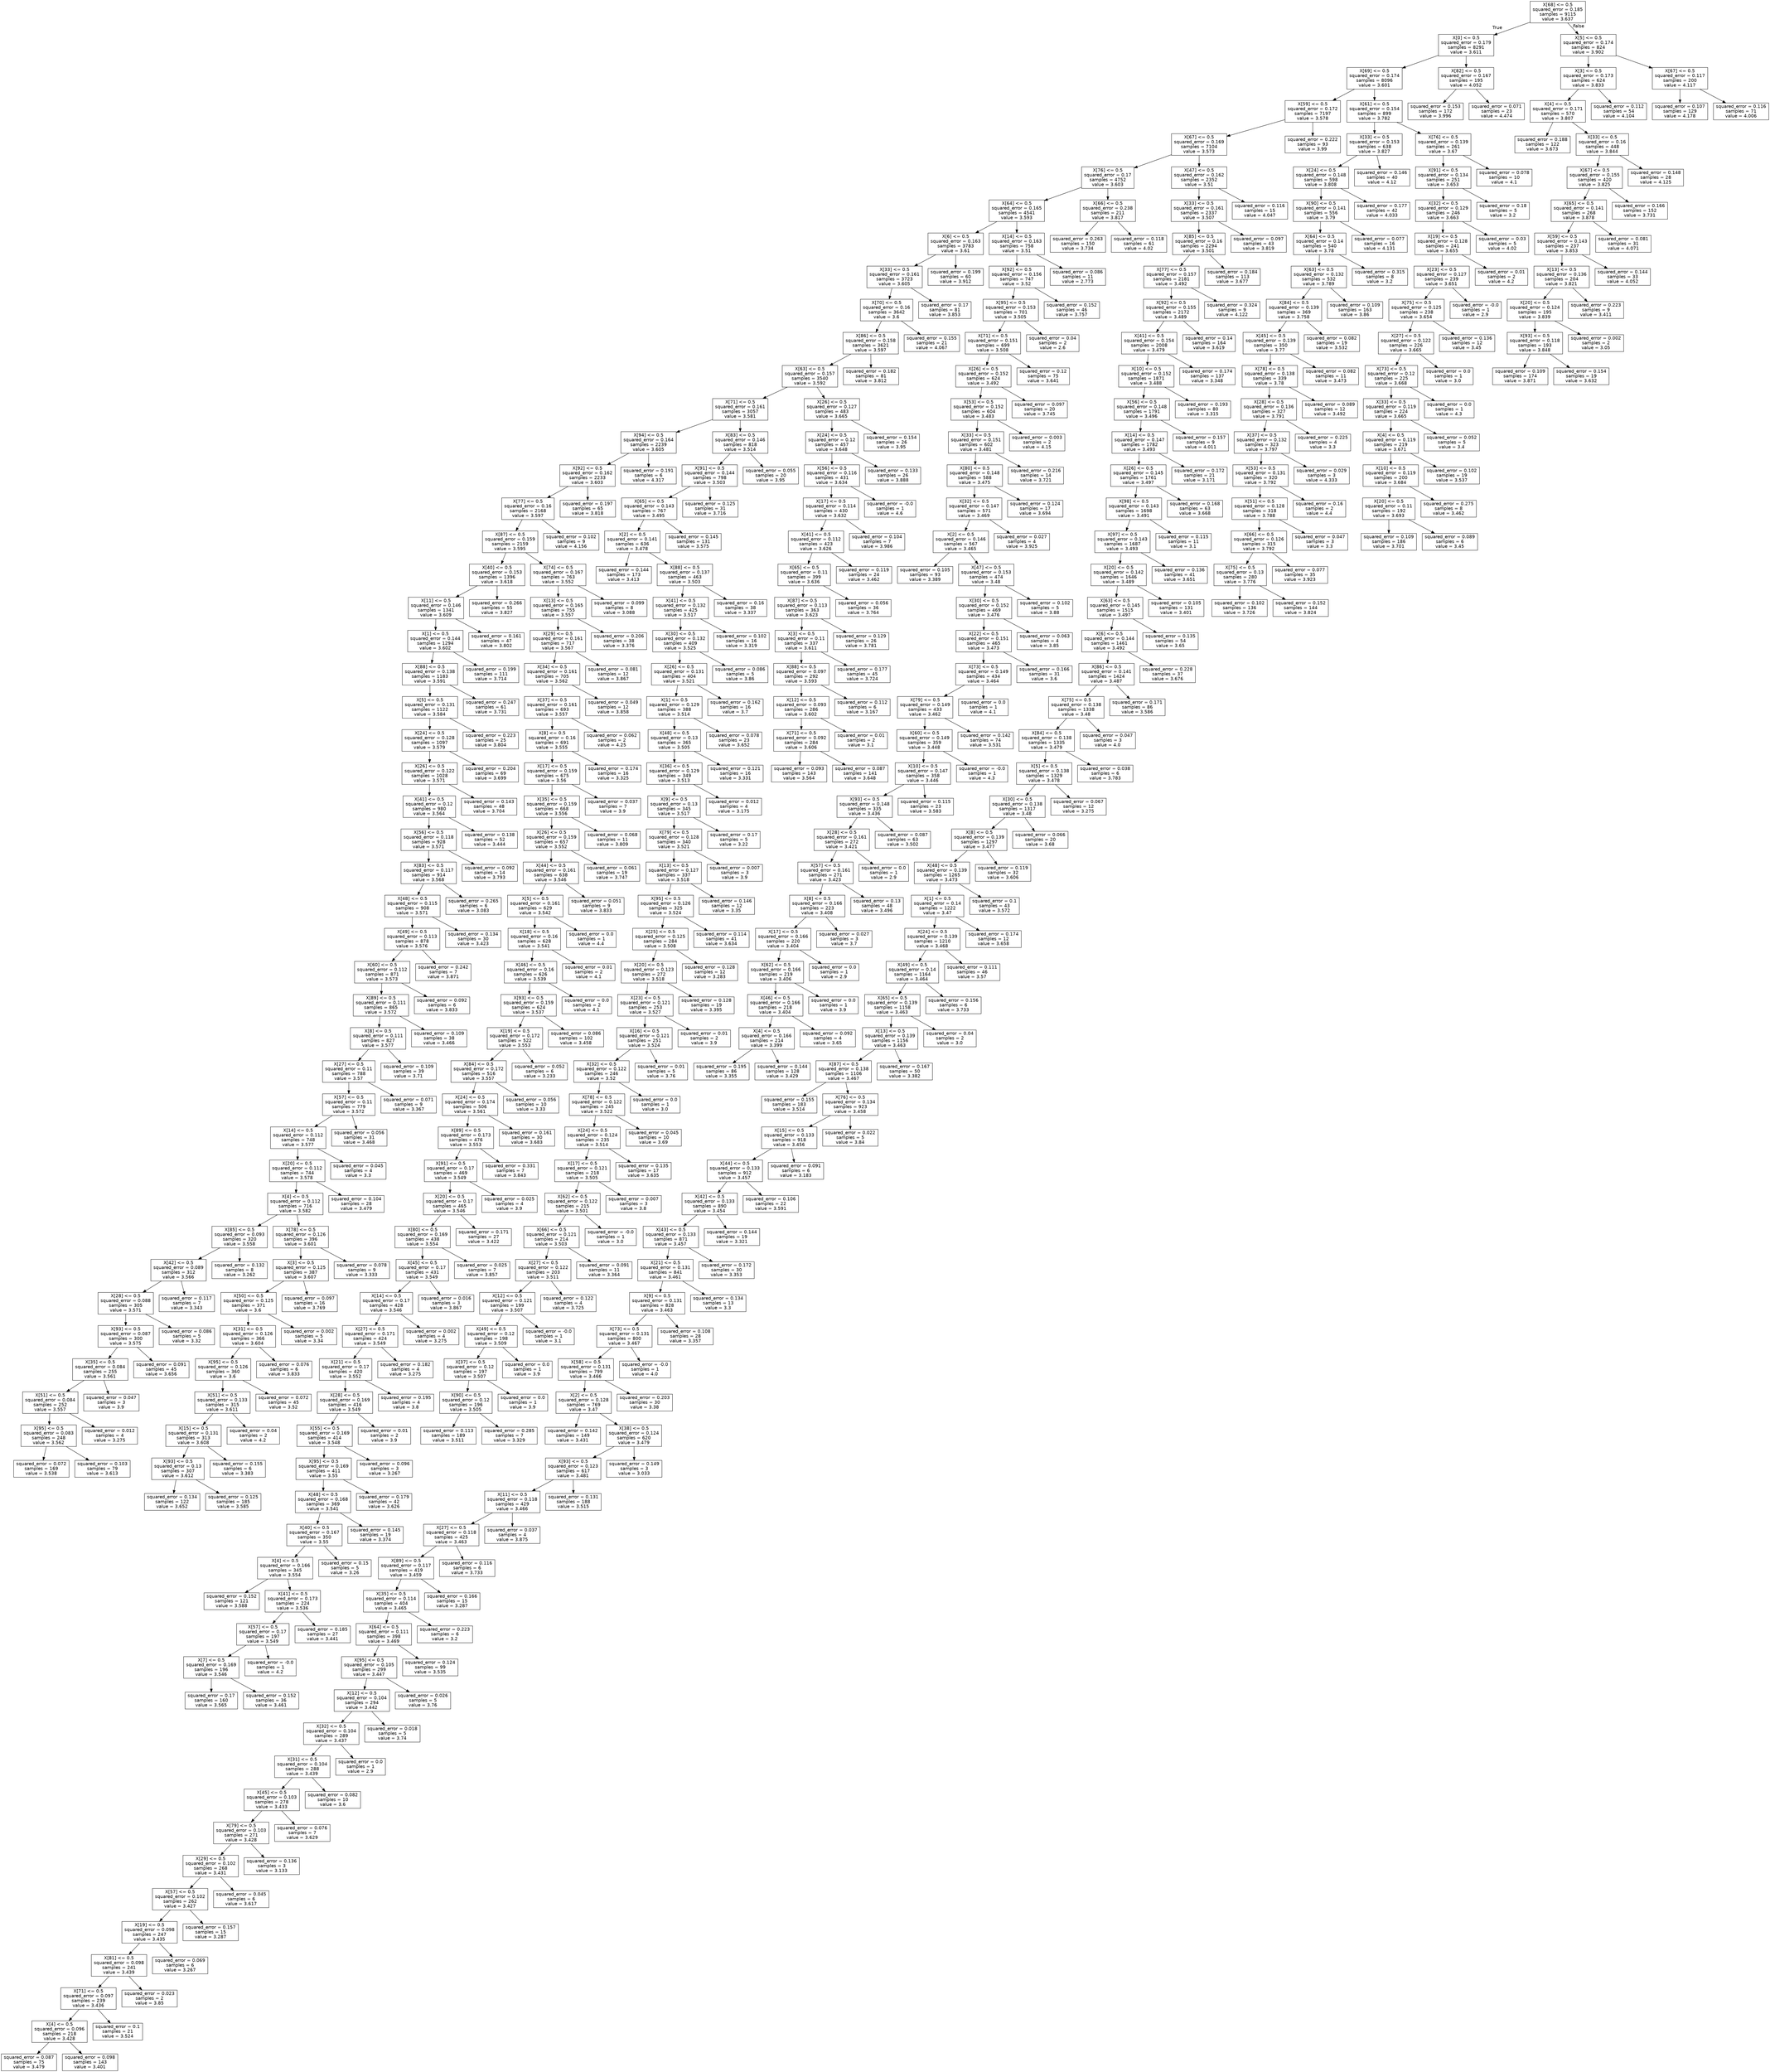 digraph Tree {
node [shape=box, fontname="helvetica"] ;
edge [fontname="helvetica"] ;
0 [label="X[68] <= 0.5\nsquared_error = 0.185\nsamples = 9115\nvalue = 3.637"] ;
1 [label="X[0] <= 0.5\nsquared_error = 0.179\nsamples = 8291\nvalue = 3.611"] ;
0 -> 1 [labeldistance=2.5, labelangle=45, headlabel="True"] ;
2 [label="X[69] <= 0.5\nsquared_error = 0.174\nsamples = 8096\nvalue = 3.601"] ;
1 -> 2 ;
3 [label="X[59] <= 0.5\nsquared_error = 0.172\nsamples = 7197\nvalue = 3.578"] ;
2 -> 3 ;
4 [label="X[67] <= 0.5\nsquared_error = 0.169\nsamples = 7104\nvalue = 3.573"] ;
3 -> 4 ;
5 [label="X[76] <= 0.5\nsquared_error = 0.17\nsamples = 4752\nvalue = 3.603"] ;
4 -> 5 ;
6 [label="X[64] <= 0.5\nsquared_error = 0.165\nsamples = 4541\nvalue = 3.593"] ;
5 -> 6 ;
7 [label="X[6] <= 0.5\nsquared_error = 0.163\nsamples = 3783\nvalue = 3.61"] ;
6 -> 7 ;
8 [label="X[33] <= 0.5\nsquared_error = 0.161\nsamples = 3723\nvalue = 3.605"] ;
7 -> 8 ;
9 [label="X[70] <= 0.5\nsquared_error = 0.16\nsamples = 3642\nvalue = 3.6"] ;
8 -> 9 ;
10 [label="X[86] <= 0.5\nsquared_error = 0.158\nsamples = 3621\nvalue = 3.597"] ;
9 -> 10 ;
11 [label="X[63] <= 0.5\nsquared_error = 0.157\nsamples = 3540\nvalue = 3.592"] ;
10 -> 11 ;
12 [label="X[71] <= 0.5\nsquared_error = 0.161\nsamples = 3057\nvalue = 3.581"] ;
11 -> 12 ;
13 [label="X[94] <= 0.5\nsquared_error = 0.164\nsamples = 2239\nvalue = 3.605"] ;
12 -> 13 ;
14 [label="X[92] <= 0.5\nsquared_error = 0.162\nsamples = 2233\nvalue = 3.603"] ;
13 -> 14 ;
15 [label="X[77] <= 0.5\nsquared_error = 0.16\nsamples = 2168\nvalue = 3.597"] ;
14 -> 15 ;
16 [label="X[87] <= 0.5\nsquared_error = 0.159\nsamples = 2159\nvalue = 3.595"] ;
15 -> 16 ;
17 [label="X[40] <= 0.5\nsquared_error = 0.153\nsamples = 1396\nvalue = 3.618"] ;
16 -> 17 ;
18 [label="X[11] <= 0.5\nsquared_error = 0.146\nsamples = 1341\nvalue = 3.609"] ;
17 -> 18 ;
19 [label="X[1] <= 0.5\nsquared_error = 0.144\nsamples = 1294\nvalue = 3.602"] ;
18 -> 19 ;
20 [label="X[88] <= 0.5\nsquared_error = 0.138\nsamples = 1183\nvalue = 3.591"] ;
19 -> 20 ;
21 [label="X[5] <= 0.5\nsquared_error = 0.131\nsamples = 1122\nvalue = 3.584"] ;
20 -> 21 ;
22 [label="X[24] <= 0.5\nsquared_error = 0.128\nsamples = 1097\nvalue = 3.579"] ;
21 -> 22 ;
23 [label="X[26] <= 0.5\nsquared_error = 0.122\nsamples = 1028\nvalue = 3.571"] ;
22 -> 23 ;
24 [label="X[41] <= 0.5\nsquared_error = 0.12\nsamples = 980\nvalue = 3.564"] ;
23 -> 24 ;
25 [label="X[56] <= 0.5\nsquared_error = 0.118\nsamples = 928\nvalue = 3.571"] ;
24 -> 25 ;
26 [label="X[83] <= 0.5\nsquared_error = 0.117\nsamples = 914\nvalue = 3.568"] ;
25 -> 26 ;
27 [label="X[48] <= 0.5\nsquared_error = 0.115\nsamples = 908\nvalue = 3.571"] ;
26 -> 27 ;
28 [label="X[49] <= 0.5\nsquared_error = 0.113\nsamples = 878\nvalue = 3.576"] ;
27 -> 28 ;
29 [label="X[60] <= 0.5\nsquared_error = 0.112\nsamples = 871\nvalue = 3.573"] ;
28 -> 29 ;
30 [label="X[89] <= 0.5\nsquared_error = 0.111\nsamples = 865\nvalue = 3.572"] ;
29 -> 30 ;
31 [label="X[8] <= 0.5\nsquared_error = 0.111\nsamples = 827\nvalue = 3.577"] ;
30 -> 31 ;
32 [label="X[27] <= 0.5\nsquared_error = 0.11\nsamples = 788\nvalue = 3.57"] ;
31 -> 32 ;
33 [label="X[57] <= 0.5\nsquared_error = 0.11\nsamples = 779\nvalue = 3.572"] ;
32 -> 33 ;
34 [label="X[14] <= 0.5\nsquared_error = 0.112\nsamples = 748\nvalue = 3.577"] ;
33 -> 34 ;
35 [label="X[20] <= 0.5\nsquared_error = 0.112\nsamples = 744\nvalue = 3.578"] ;
34 -> 35 ;
36 [label="X[4] <= 0.5\nsquared_error = 0.112\nsamples = 716\nvalue = 3.582"] ;
35 -> 36 ;
37 [label="X[85] <= 0.5\nsquared_error = 0.093\nsamples = 320\nvalue = 3.558"] ;
36 -> 37 ;
38 [label="X[42] <= 0.5\nsquared_error = 0.089\nsamples = 312\nvalue = 3.566"] ;
37 -> 38 ;
39 [label="X[28] <= 0.5\nsquared_error = 0.088\nsamples = 305\nvalue = 3.571"] ;
38 -> 39 ;
40 [label="X[93] <= 0.5\nsquared_error = 0.087\nsamples = 300\nvalue = 3.575"] ;
39 -> 40 ;
41 [label="X[35] <= 0.5\nsquared_error = 0.084\nsamples = 255\nvalue = 3.561"] ;
40 -> 41 ;
42 [label="X[51] <= 0.5\nsquared_error = 0.084\nsamples = 252\nvalue = 3.557"] ;
41 -> 42 ;
43 [label="X[95] <= 0.5\nsquared_error = 0.083\nsamples = 248\nvalue = 3.562"] ;
42 -> 43 ;
44 [label="squared_error = 0.072\nsamples = 169\nvalue = 3.538"] ;
43 -> 44 ;
45 [label="squared_error = 0.103\nsamples = 79\nvalue = 3.613"] ;
43 -> 45 ;
46 [label="squared_error = 0.012\nsamples = 4\nvalue = 3.275"] ;
42 -> 46 ;
47 [label="squared_error = 0.047\nsamples = 3\nvalue = 3.9"] ;
41 -> 47 ;
48 [label="squared_error = 0.091\nsamples = 45\nvalue = 3.656"] ;
40 -> 48 ;
49 [label="squared_error = 0.086\nsamples = 5\nvalue = 3.32"] ;
39 -> 49 ;
50 [label="squared_error = 0.117\nsamples = 7\nvalue = 3.343"] ;
38 -> 50 ;
51 [label="squared_error = 0.132\nsamples = 8\nvalue = 3.262"] ;
37 -> 51 ;
52 [label="X[78] <= 0.5\nsquared_error = 0.126\nsamples = 396\nvalue = 3.601"] ;
36 -> 52 ;
53 [label="X[3] <= 0.5\nsquared_error = 0.125\nsamples = 387\nvalue = 3.607"] ;
52 -> 53 ;
54 [label="X[50] <= 0.5\nsquared_error = 0.125\nsamples = 371\nvalue = 3.6"] ;
53 -> 54 ;
55 [label="X[31] <= 0.5\nsquared_error = 0.126\nsamples = 366\nvalue = 3.604"] ;
54 -> 55 ;
56 [label="X[95] <= 0.5\nsquared_error = 0.126\nsamples = 360\nvalue = 3.6"] ;
55 -> 56 ;
57 [label="X[51] <= 0.5\nsquared_error = 0.133\nsamples = 315\nvalue = 3.611"] ;
56 -> 57 ;
58 [label="X[15] <= 0.5\nsquared_error = 0.131\nsamples = 313\nvalue = 3.608"] ;
57 -> 58 ;
59 [label="X[93] <= 0.5\nsquared_error = 0.13\nsamples = 307\nvalue = 3.612"] ;
58 -> 59 ;
60 [label="squared_error = 0.134\nsamples = 122\nvalue = 3.652"] ;
59 -> 60 ;
61 [label="squared_error = 0.125\nsamples = 185\nvalue = 3.585"] ;
59 -> 61 ;
62 [label="squared_error = 0.155\nsamples = 6\nvalue = 3.383"] ;
58 -> 62 ;
63 [label="squared_error = 0.04\nsamples = 2\nvalue = 4.2"] ;
57 -> 63 ;
64 [label="squared_error = 0.072\nsamples = 45\nvalue = 3.52"] ;
56 -> 64 ;
65 [label="squared_error = 0.076\nsamples = 6\nvalue = 3.833"] ;
55 -> 65 ;
66 [label="squared_error = 0.002\nsamples = 5\nvalue = 3.34"] ;
54 -> 66 ;
67 [label="squared_error = 0.097\nsamples = 16\nvalue = 3.769"] ;
53 -> 67 ;
68 [label="squared_error = 0.078\nsamples = 9\nvalue = 3.333"] ;
52 -> 68 ;
69 [label="squared_error = 0.104\nsamples = 28\nvalue = 3.479"] ;
35 -> 69 ;
70 [label="squared_error = 0.045\nsamples = 4\nvalue = 3.3"] ;
34 -> 70 ;
71 [label="squared_error = 0.056\nsamples = 31\nvalue = 3.468"] ;
33 -> 71 ;
72 [label="squared_error = 0.071\nsamples = 9\nvalue = 3.367"] ;
32 -> 72 ;
73 [label="squared_error = 0.109\nsamples = 39\nvalue = 3.71"] ;
31 -> 73 ;
74 [label="squared_error = 0.109\nsamples = 38\nvalue = 3.466"] ;
30 -> 74 ;
75 [label="squared_error = 0.092\nsamples = 6\nvalue = 3.833"] ;
29 -> 75 ;
76 [label="squared_error = 0.242\nsamples = 7\nvalue = 3.871"] ;
28 -> 76 ;
77 [label="squared_error = 0.134\nsamples = 30\nvalue = 3.423"] ;
27 -> 77 ;
78 [label="squared_error = 0.265\nsamples = 6\nvalue = 3.083"] ;
26 -> 78 ;
79 [label="squared_error = 0.092\nsamples = 14\nvalue = 3.793"] ;
25 -> 79 ;
80 [label="squared_error = 0.138\nsamples = 52\nvalue = 3.444"] ;
24 -> 80 ;
81 [label="squared_error = 0.143\nsamples = 48\nvalue = 3.704"] ;
23 -> 81 ;
82 [label="squared_error = 0.204\nsamples = 69\nvalue = 3.699"] ;
22 -> 82 ;
83 [label="squared_error = 0.223\nsamples = 25\nvalue = 3.804"] ;
21 -> 83 ;
84 [label="squared_error = 0.247\nsamples = 61\nvalue = 3.731"] ;
20 -> 84 ;
85 [label="squared_error = 0.199\nsamples = 111\nvalue = 3.714"] ;
19 -> 85 ;
86 [label="squared_error = 0.161\nsamples = 47\nvalue = 3.802"] ;
18 -> 86 ;
87 [label="squared_error = 0.266\nsamples = 55\nvalue = 3.827"] ;
17 -> 87 ;
88 [label="X[74] <= 0.5\nsquared_error = 0.167\nsamples = 763\nvalue = 3.552"] ;
16 -> 88 ;
89 [label="X[13] <= 0.5\nsquared_error = 0.165\nsamples = 755\nvalue = 3.557"] ;
88 -> 89 ;
90 [label="X[29] <= 0.5\nsquared_error = 0.161\nsamples = 717\nvalue = 3.567"] ;
89 -> 90 ;
91 [label="X[34] <= 0.5\nsquared_error = 0.161\nsamples = 705\nvalue = 3.562"] ;
90 -> 91 ;
92 [label="X[37] <= 0.5\nsquared_error = 0.161\nsamples = 693\nvalue = 3.557"] ;
91 -> 92 ;
93 [label="X[8] <= 0.5\nsquared_error = 0.16\nsamples = 691\nvalue = 3.555"] ;
92 -> 93 ;
94 [label="X[17] <= 0.5\nsquared_error = 0.159\nsamples = 675\nvalue = 3.56"] ;
93 -> 94 ;
95 [label="X[35] <= 0.5\nsquared_error = 0.159\nsamples = 668\nvalue = 3.556"] ;
94 -> 95 ;
96 [label="X[26] <= 0.5\nsquared_error = 0.159\nsamples = 657\nvalue = 3.552"] ;
95 -> 96 ;
97 [label="X[44] <= 0.5\nsquared_error = 0.161\nsamples = 638\nvalue = 3.546"] ;
96 -> 97 ;
98 [label="X[5] <= 0.5\nsquared_error = 0.161\nsamples = 629\nvalue = 3.542"] ;
97 -> 98 ;
99 [label="X[18] <= 0.5\nsquared_error = 0.16\nsamples = 628\nvalue = 3.541"] ;
98 -> 99 ;
100 [label="X[46] <= 0.5\nsquared_error = 0.16\nsamples = 626\nvalue = 3.539"] ;
99 -> 100 ;
101 [label="X[93] <= 0.5\nsquared_error = 0.159\nsamples = 624\nvalue = 3.537"] ;
100 -> 101 ;
102 [label="X[19] <= 0.5\nsquared_error = 0.172\nsamples = 522\nvalue = 3.553"] ;
101 -> 102 ;
103 [label="X[84] <= 0.5\nsquared_error = 0.172\nsamples = 516\nvalue = 3.557"] ;
102 -> 103 ;
104 [label="X[24] <= 0.5\nsquared_error = 0.174\nsamples = 506\nvalue = 3.561"] ;
103 -> 104 ;
105 [label="X[89] <= 0.5\nsquared_error = 0.173\nsamples = 476\nvalue = 3.553"] ;
104 -> 105 ;
106 [label="X[91] <= 0.5\nsquared_error = 0.17\nsamples = 469\nvalue = 3.549"] ;
105 -> 106 ;
107 [label="X[20] <= 0.5\nsquared_error = 0.17\nsamples = 465\nvalue = 3.546"] ;
106 -> 107 ;
108 [label="X[80] <= 0.5\nsquared_error = 0.169\nsamples = 438\nvalue = 3.554"] ;
107 -> 108 ;
109 [label="X[45] <= 0.5\nsquared_error = 0.17\nsamples = 431\nvalue = 3.549"] ;
108 -> 109 ;
110 [label="X[14] <= 0.5\nsquared_error = 0.17\nsamples = 428\nvalue = 3.546"] ;
109 -> 110 ;
111 [label="X[27] <= 0.5\nsquared_error = 0.171\nsamples = 424\nvalue = 3.549"] ;
110 -> 111 ;
112 [label="X[21] <= 0.5\nsquared_error = 0.17\nsamples = 420\nvalue = 3.552"] ;
111 -> 112 ;
113 [label="X[28] <= 0.5\nsquared_error = 0.169\nsamples = 416\nvalue = 3.549"] ;
112 -> 113 ;
114 [label="X[55] <= 0.5\nsquared_error = 0.169\nsamples = 414\nvalue = 3.548"] ;
113 -> 114 ;
115 [label="X[95] <= 0.5\nsquared_error = 0.169\nsamples = 411\nvalue = 3.55"] ;
114 -> 115 ;
116 [label="X[48] <= 0.5\nsquared_error = 0.168\nsamples = 369\nvalue = 3.541"] ;
115 -> 116 ;
117 [label="X[40] <= 0.5\nsquared_error = 0.167\nsamples = 350\nvalue = 3.55"] ;
116 -> 117 ;
118 [label="X[4] <= 0.5\nsquared_error = 0.166\nsamples = 345\nvalue = 3.554"] ;
117 -> 118 ;
119 [label="squared_error = 0.152\nsamples = 121\nvalue = 3.588"] ;
118 -> 119 ;
120 [label="X[41] <= 0.5\nsquared_error = 0.173\nsamples = 224\nvalue = 3.536"] ;
118 -> 120 ;
121 [label="X[57] <= 0.5\nsquared_error = 0.17\nsamples = 197\nvalue = 3.549"] ;
120 -> 121 ;
122 [label="X[7] <= 0.5\nsquared_error = 0.169\nsamples = 196\nvalue = 3.546"] ;
121 -> 122 ;
123 [label="squared_error = 0.17\nsamples = 160\nvalue = 3.565"] ;
122 -> 123 ;
124 [label="squared_error = 0.152\nsamples = 36\nvalue = 3.461"] ;
122 -> 124 ;
125 [label="squared_error = -0.0\nsamples = 1\nvalue = 4.2"] ;
121 -> 125 ;
126 [label="squared_error = 0.185\nsamples = 27\nvalue = 3.441"] ;
120 -> 126 ;
127 [label="squared_error = 0.15\nsamples = 5\nvalue = 3.26"] ;
117 -> 127 ;
128 [label="squared_error = 0.145\nsamples = 19\nvalue = 3.374"] ;
116 -> 128 ;
129 [label="squared_error = 0.179\nsamples = 42\nvalue = 3.626"] ;
115 -> 129 ;
130 [label="squared_error = 0.096\nsamples = 3\nvalue = 3.267"] ;
114 -> 130 ;
131 [label="squared_error = 0.01\nsamples = 2\nvalue = 3.9"] ;
113 -> 131 ;
132 [label="squared_error = 0.195\nsamples = 4\nvalue = 3.8"] ;
112 -> 132 ;
133 [label="squared_error = 0.182\nsamples = 4\nvalue = 3.275"] ;
111 -> 133 ;
134 [label="squared_error = 0.002\nsamples = 4\nvalue = 3.275"] ;
110 -> 134 ;
135 [label="squared_error = 0.016\nsamples = 3\nvalue = 3.867"] ;
109 -> 135 ;
136 [label="squared_error = 0.025\nsamples = 7\nvalue = 3.857"] ;
108 -> 136 ;
137 [label="squared_error = 0.171\nsamples = 27\nvalue = 3.422"] ;
107 -> 137 ;
138 [label="squared_error = 0.025\nsamples = 4\nvalue = 3.9"] ;
106 -> 138 ;
139 [label="squared_error = 0.331\nsamples = 7\nvalue = 3.843"] ;
105 -> 139 ;
140 [label="squared_error = 0.161\nsamples = 30\nvalue = 3.683"] ;
104 -> 140 ;
141 [label="squared_error = 0.056\nsamples = 10\nvalue = 3.33"] ;
103 -> 141 ;
142 [label="squared_error = 0.052\nsamples = 6\nvalue = 3.233"] ;
102 -> 142 ;
143 [label="squared_error = 0.086\nsamples = 102\nvalue = 3.458"] ;
101 -> 143 ;
144 [label="squared_error = 0.0\nsamples = 2\nvalue = 4.1"] ;
100 -> 144 ;
145 [label="squared_error = 0.01\nsamples = 2\nvalue = 4.1"] ;
99 -> 145 ;
146 [label="squared_error = 0.0\nsamples = 1\nvalue = 4.4"] ;
98 -> 146 ;
147 [label="squared_error = 0.051\nsamples = 9\nvalue = 3.833"] ;
97 -> 147 ;
148 [label="squared_error = 0.061\nsamples = 19\nvalue = 3.747"] ;
96 -> 148 ;
149 [label="squared_error = 0.068\nsamples = 11\nvalue = 3.809"] ;
95 -> 149 ;
150 [label="squared_error = 0.037\nsamples = 7\nvalue = 3.9"] ;
94 -> 150 ;
151 [label="squared_error = 0.174\nsamples = 16\nvalue = 3.325"] ;
93 -> 151 ;
152 [label="squared_error = 0.062\nsamples = 2\nvalue = 4.25"] ;
92 -> 152 ;
153 [label="squared_error = 0.049\nsamples = 12\nvalue = 3.858"] ;
91 -> 153 ;
154 [label="squared_error = 0.081\nsamples = 12\nvalue = 3.867"] ;
90 -> 154 ;
155 [label="squared_error = 0.206\nsamples = 38\nvalue = 3.376"] ;
89 -> 155 ;
156 [label="squared_error = 0.099\nsamples = 8\nvalue = 3.088"] ;
88 -> 156 ;
157 [label="squared_error = 0.102\nsamples = 9\nvalue = 4.156"] ;
15 -> 157 ;
158 [label="squared_error = 0.197\nsamples = 65\nvalue = 3.818"] ;
14 -> 158 ;
159 [label="squared_error = 0.191\nsamples = 6\nvalue = 4.317"] ;
13 -> 159 ;
160 [label="X[83] <= 0.5\nsquared_error = 0.146\nsamples = 818\nvalue = 3.514"] ;
12 -> 160 ;
161 [label="X[91] <= 0.5\nsquared_error = 0.144\nsamples = 798\nvalue = 3.503"] ;
160 -> 161 ;
162 [label="X[65] <= 0.5\nsquared_error = 0.143\nsamples = 767\nvalue = 3.495"] ;
161 -> 162 ;
163 [label="X[2] <= 0.5\nsquared_error = 0.141\nsamples = 636\nvalue = 3.478"] ;
162 -> 163 ;
164 [label="squared_error = 0.144\nsamples = 173\nvalue = 3.413"] ;
163 -> 164 ;
165 [label="X[88] <= 0.5\nsquared_error = 0.137\nsamples = 463\nvalue = 3.503"] ;
163 -> 165 ;
166 [label="X[41] <= 0.5\nsquared_error = 0.132\nsamples = 425\nvalue = 3.517"] ;
165 -> 166 ;
167 [label="X[30] <= 0.5\nsquared_error = 0.132\nsamples = 409\nvalue = 3.525"] ;
166 -> 167 ;
168 [label="X[26] <= 0.5\nsquared_error = 0.131\nsamples = 404\nvalue = 3.521"] ;
167 -> 168 ;
169 [label="X[1] <= 0.5\nsquared_error = 0.129\nsamples = 388\nvalue = 3.514"] ;
168 -> 169 ;
170 [label="X[48] <= 0.5\nsquared_error = 0.13\nsamples = 365\nvalue = 3.505"] ;
169 -> 170 ;
171 [label="X[36] <= 0.5\nsquared_error = 0.129\nsamples = 349\nvalue = 3.513"] ;
170 -> 171 ;
172 [label="X[9] <= 0.5\nsquared_error = 0.13\nsamples = 345\nvalue = 3.517"] ;
171 -> 172 ;
173 [label="X[79] <= 0.5\nsquared_error = 0.128\nsamples = 340\nvalue = 3.521"] ;
172 -> 173 ;
174 [label="X[13] <= 0.5\nsquared_error = 0.127\nsamples = 337\nvalue = 3.518"] ;
173 -> 174 ;
175 [label="X[95] <= 0.5\nsquared_error = 0.126\nsamples = 325\nvalue = 3.524"] ;
174 -> 175 ;
176 [label="X[25] <= 0.5\nsquared_error = 0.125\nsamples = 284\nvalue = 3.508"] ;
175 -> 176 ;
177 [label="X[20] <= 0.5\nsquared_error = 0.123\nsamples = 272\nvalue = 3.518"] ;
176 -> 177 ;
178 [label="X[23] <= 0.5\nsquared_error = 0.121\nsamples = 253\nvalue = 3.527"] ;
177 -> 178 ;
179 [label="X[16] <= 0.5\nsquared_error = 0.121\nsamples = 251\nvalue = 3.524"] ;
178 -> 179 ;
180 [label="X[32] <= 0.5\nsquared_error = 0.122\nsamples = 246\nvalue = 3.52"] ;
179 -> 180 ;
181 [label="X[78] <= 0.5\nsquared_error = 0.122\nsamples = 245\nvalue = 3.522"] ;
180 -> 181 ;
182 [label="X[24] <= 0.5\nsquared_error = 0.124\nsamples = 235\nvalue = 3.514"] ;
181 -> 182 ;
183 [label="X[17] <= 0.5\nsquared_error = 0.121\nsamples = 218\nvalue = 3.505"] ;
182 -> 183 ;
184 [label="X[62] <= 0.5\nsquared_error = 0.122\nsamples = 215\nvalue = 3.501"] ;
183 -> 184 ;
185 [label="X[66] <= 0.5\nsquared_error = 0.121\nsamples = 214\nvalue = 3.503"] ;
184 -> 185 ;
186 [label="X[27] <= 0.5\nsquared_error = 0.122\nsamples = 203\nvalue = 3.511"] ;
185 -> 186 ;
187 [label="X[12] <= 0.5\nsquared_error = 0.121\nsamples = 199\nvalue = 3.507"] ;
186 -> 187 ;
188 [label="X[49] <= 0.5\nsquared_error = 0.12\nsamples = 198\nvalue = 3.509"] ;
187 -> 188 ;
189 [label="X[37] <= 0.5\nsquared_error = 0.12\nsamples = 197\nvalue = 3.507"] ;
188 -> 189 ;
190 [label="X[90] <= 0.5\nsquared_error = 0.12\nsamples = 196\nvalue = 3.505"] ;
189 -> 190 ;
191 [label="squared_error = 0.113\nsamples = 189\nvalue = 3.511"] ;
190 -> 191 ;
192 [label="squared_error = 0.285\nsamples = 7\nvalue = 3.329"] ;
190 -> 192 ;
193 [label="squared_error = 0.0\nsamples = 1\nvalue = 3.9"] ;
189 -> 193 ;
194 [label="squared_error = 0.0\nsamples = 1\nvalue = 3.9"] ;
188 -> 194 ;
195 [label="squared_error = -0.0\nsamples = 1\nvalue = 3.1"] ;
187 -> 195 ;
196 [label="squared_error = 0.122\nsamples = 4\nvalue = 3.725"] ;
186 -> 196 ;
197 [label="squared_error = 0.091\nsamples = 11\nvalue = 3.364"] ;
185 -> 197 ;
198 [label="squared_error = -0.0\nsamples = 1\nvalue = 3.0"] ;
184 -> 198 ;
199 [label="squared_error = 0.007\nsamples = 3\nvalue = 3.8"] ;
183 -> 199 ;
200 [label="squared_error = 0.135\nsamples = 17\nvalue = 3.635"] ;
182 -> 200 ;
201 [label="squared_error = 0.045\nsamples = 10\nvalue = 3.69"] ;
181 -> 201 ;
202 [label="squared_error = 0.0\nsamples = 1\nvalue = 3.0"] ;
180 -> 202 ;
203 [label="squared_error = 0.01\nsamples = 5\nvalue = 3.76"] ;
179 -> 203 ;
204 [label="squared_error = 0.01\nsamples = 2\nvalue = 3.9"] ;
178 -> 204 ;
205 [label="squared_error = 0.128\nsamples = 19\nvalue = 3.395"] ;
177 -> 205 ;
206 [label="squared_error = 0.128\nsamples = 12\nvalue = 3.283"] ;
176 -> 206 ;
207 [label="squared_error = 0.114\nsamples = 41\nvalue = 3.634"] ;
175 -> 207 ;
208 [label="squared_error = 0.146\nsamples = 12\nvalue = 3.35"] ;
174 -> 208 ;
209 [label="squared_error = 0.007\nsamples = 3\nvalue = 3.9"] ;
173 -> 209 ;
210 [label="squared_error = 0.17\nsamples = 5\nvalue = 3.22"] ;
172 -> 210 ;
211 [label="squared_error = 0.012\nsamples = 4\nvalue = 3.175"] ;
171 -> 211 ;
212 [label="squared_error = 0.121\nsamples = 16\nvalue = 3.331"] ;
170 -> 212 ;
213 [label="squared_error = 0.078\nsamples = 23\nvalue = 3.652"] ;
169 -> 213 ;
214 [label="squared_error = 0.162\nsamples = 16\nvalue = 3.7"] ;
168 -> 214 ;
215 [label="squared_error = 0.086\nsamples = 5\nvalue = 3.86"] ;
167 -> 215 ;
216 [label="squared_error = 0.102\nsamples = 16\nvalue = 3.319"] ;
166 -> 216 ;
217 [label="squared_error = 0.16\nsamples = 38\nvalue = 3.337"] ;
165 -> 217 ;
218 [label="squared_error = 0.145\nsamples = 131\nvalue = 3.575"] ;
162 -> 218 ;
219 [label="squared_error = 0.125\nsamples = 31\nvalue = 3.716"] ;
161 -> 219 ;
220 [label="squared_error = 0.055\nsamples = 20\nvalue = 3.95"] ;
160 -> 220 ;
221 [label="X[26] <= 0.5\nsquared_error = 0.127\nsamples = 483\nvalue = 3.665"] ;
11 -> 221 ;
222 [label="X[24] <= 0.5\nsquared_error = 0.12\nsamples = 457\nvalue = 3.648"] ;
221 -> 222 ;
223 [label="X[56] <= 0.5\nsquared_error = 0.116\nsamples = 431\nvalue = 3.634"] ;
222 -> 223 ;
224 [label="X[17] <= 0.5\nsquared_error = 0.114\nsamples = 430\nvalue = 3.632"] ;
223 -> 224 ;
225 [label="X[41] <= 0.5\nsquared_error = 0.112\nsamples = 423\nvalue = 3.626"] ;
224 -> 225 ;
226 [label="X[65] <= 0.5\nsquared_error = 0.11\nsamples = 399\nvalue = 3.636"] ;
225 -> 226 ;
227 [label="X[87] <= 0.5\nsquared_error = 0.113\nsamples = 363\nvalue = 3.623"] ;
226 -> 227 ;
228 [label="X[3] <= 0.5\nsquared_error = 0.11\nsamples = 337\nvalue = 3.611"] ;
227 -> 228 ;
229 [label="X[88] <= 0.5\nsquared_error = 0.097\nsamples = 292\nvalue = 3.593"] ;
228 -> 229 ;
230 [label="X[12] <= 0.5\nsquared_error = 0.093\nsamples = 286\nvalue = 3.602"] ;
229 -> 230 ;
231 [label="X[71] <= 0.5\nsquared_error = 0.092\nsamples = 284\nvalue = 3.606"] ;
230 -> 231 ;
232 [label="squared_error = 0.093\nsamples = 143\nvalue = 3.564"] ;
231 -> 232 ;
233 [label="squared_error = 0.087\nsamples = 141\nvalue = 3.648"] ;
231 -> 233 ;
234 [label="squared_error = 0.01\nsamples = 2\nvalue = 3.1"] ;
230 -> 234 ;
235 [label="squared_error = 0.112\nsamples = 6\nvalue = 3.167"] ;
229 -> 235 ;
236 [label="squared_error = 0.177\nsamples = 45\nvalue = 3.724"] ;
228 -> 236 ;
237 [label="squared_error = 0.129\nsamples = 26\nvalue = 3.781"] ;
227 -> 237 ;
238 [label="squared_error = 0.056\nsamples = 36\nvalue = 3.764"] ;
226 -> 238 ;
239 [label="squared_error = 0.119\nsamples = 24\nvalue = 3.462"] ;
225 -> 239 ;
240 [label="squared_error = 0.104\nsamples = 7\nvalue = 3.986"] ;
224 -> 240 ;
241 [label="squared_error = -0.0\nsamples = 1\nvalue = 4.6"] ;
223 -> 241 ;
242 [label="squared_error = 0.133\nsamples = 26\nvalue = 3.888"] ;
222 -> 242 ;
243 [label="squared_error = 0.154\nsamples = 26\nvalue = 3.95"] ;
221 -> 243 ;
244 [label="squared_error = 0.182\nsamples = 81\nvalue = 3.812"] ;
10 -> 244 ;
245 [label="squared_error = 0.155\nsamples = 21\nvalue = 4.067"] ;
9 -> 245 ;
246 [label="squared_error = 0.17\nsamples = 81\nvalue = 3.853"] ;
8 -> 246 ;
247 [label="squared_error = 0.199\nsamples = 60\nvalue = 3.912"] ;
7 -> 247 ;
248 [label="X[14] <= 0.5\nsquared_error = 0.163\nsamples = 758\nvalue = 3.51"] ;
6 -> 248 ;
249 [label="X[92] <= 0.5\nsquared_error = 0.156\nsamples = 747\nvalue = 3.52"] ;
248 -> 249 ;
250 [label="X[95] <= 0.5\nsquared_error = 0.153\nsamples = 701\nvalue = 3.505"] ;
249 -> 250 ;
251 [label="X[71] <= 0.5\nsquared_error = 0.151\nsamples = 699\nvalue = 3.508"] ;
250 -> 251 ;
252 [label="X[26] <= 0.5\nsquared_error = 0.152\nsamples = 624\nvalue = 3.492"] ;
251 -> 252 ;
253 [label="X[53] <= 0.5\nsquared_error = 0.152\nsamples = 604\nvalue = 3.483"] ;
252 -> 253 ;
254 [label="X[33] <= 0.5\nsquared_error = 0.151\nsamples = 602\nvalue = 3.481"] ;
253 -> 254 ;
255 [label="X[80] <= 0.5\nsquared_error = 0.148\nsamples = 588\nvalue = 3.475"] ;
254 -> 255 ;
256 [label="X[32] <= 0.5\nsquared_error = 0.147\nsamples = 571\nvalue = 3.469"] ;
255 -> 256 ;
257 [label="X[2] <= 0.5\nsquared_error = 0.146\nsamples = 567\nvalue = 3.465"] ;
256 -> 257 ;
258 [label="squared_error = 0.105\nsamples = 93\nvalue = 3.389"] ;
257 -> 258 ;
259 [label="X[47] <= 0.5\nsquared_error = 0.153\nsamples = 474\nvalue = 3.48"] ;
257 -> 259 ;
260 [label="X[30] <= 0.5\nsquared_error = 0.152\nsamples = 469\nvalue = 3.476"] ;
259 -> 260 ;
261 [label="X[22] <= 0.5\nsquared_error = 0.151\nsamples = 465\nvalue = 3.473"] ;
260 -> 261 ;
262 [label="X[73] <= 0.5\nsquared_error = 0.149\nsamples = 434\nvalue = 3.464"] ;
261 -> 262 ;
263 [label="X[79] <= 0.5\nsquared_error = 0.149\nsamples = 433\nvalue = 3.462"] ;
262 -> 263 ;
264 [label="X[60] <= 0.5\nsquared_error = 0.149\nsamples = 359\nvalue = 3.448"] ;
263 -> 264 ;
265 [label="X[10] <= 0.5\nsquared_error = 0.147\nsamples = 358\nvalue = 3.446"] ;
264 -> 265 ;
266 [label="X[93] <= 0.5\nsquared_error = 0.148\nsamples = 335\nvalue = 3.436"] ;
265 -> 266 ;
267 [label="X[28] <= 0.5\nsquared_error = 0.161\nsamples = 272\nvalue = 3.421"] ;
266 -> 267 ;
268 [label="X[57] <= 0.5\nsquared_error = 0.161\nsamples = 271\nvalue = 3.423"] ;
267 -> 268 ;
269 [label="X[8] <= 0.5\nsquared_error = 0.166\nsamples = 223\nvalue = 3.408"] ;
268 -> 269 ;
270 [label="X[17] <= 0.5\nsquared_error = 0.166\nsamples = 220\nvalue = 3.404"] ;
269 -> 270 ;
271 [label="X[62] <= 0.5\nsquared_error = 0.166\nsamples = 219\nvalue = 3.406"] ;
270 -> 271 ;
272 [label="X[46] <= 0.5\nsquared_error = 0.166\nsamples = 218\nvalue = 3.404"] ;
271 -> 272 ;
273 [label="X[4] <= 0.5\nsquared_error = 0.166\nsamples = 214\nvalue = 3.399"] ;
272 -> 273 ;
274 [label="squared_error = 0.195\nsamples = 86\nvalue = 3.355"] ;
273 -> 274 ;
275 [label="squared_error = 0.144\nsamples = 128\nvalue = 3.429"] ;
273 -> 275 ;
276 [label="squared_error = 0.092\nsamples = 4\nvalue = 3.65"] ;
272 -> 276 ;
277 [label="squared_error = 0.0\nsamples = 1\nvalue = 3.9"] ;
271 -> 277 ;
278 [label="squared_error = 0.0\nsamples = 1\nvalue = 2.9"] ;
270 -> 278 ;
279 [label="squared_error = 0.027\nsamples = 3\nvalue = 3.7"] ;
269 -> 279 ;
280 [label="squared_error = 0.13\nsamples = 48\nvalue = 3.496"] ;
268 -> 280 ;
281 [label="squared_error = 0.0\nsamples = 1\nvalue = 2.9"] ;
267 -> 281 ;
282 [label="squared_error = 0.087\nsamples = 63\nvalue = 3.502"] ;
266 -> 282 ;
283 [label="squared_error = 0.115\nsamples = 23\nvalue = 3.583"] ;
265 -> 283 ;
284 [label="squared_error = -0.0\nsamples = 1\nvalue = 4.3"] ;
264 -> 284 ;
285 [label="squared_error = 0.142\nsamples = 74\nvalue = 3.531"] ;
263 -> 285 ;
286 [label="squared_error = 0.0\nsamples = 1\nvalue = 4.1"] ;
262 -> 286 ;
287 [label="squared_error = 0.166\nsamples = 31\nvalue = 3.6"] ;
261 -> 287 ;
288 [label="squared_error = 0.063\nsamples = 4\nvalue = 3.85"] ;
260 -> 288 ;
289 [label="squared_error = 0.102\nsamples = 5\nvalue = 3.88"] ;
259 -> 289 ;
290 [label="squared_error = 0.027\nsamples = 4\nvalue = 3.925"] ;
256 -> 290 ;
291 [label="squared_error = 0.124\nsamples = 17\nvalue = 3.694"] ;
255 -> 291 ;
292 [label="squared_error = 0.216\nsamples = 14\nvalue = 3.721"] ;
254 -> 292 ;
293 [label="squared_error = 0.003\nsamples = 2\nvalue = 4.15"] ;
253 -> 293 ;
294 [label="squared_error = 0.097\nsamples = 20\nvalue = 3.745"] ;
252 -> 294 ;
295 [label="squared_error = 0.12\nsamples = 75\nvalue = 3.641"] ;
251 -> 295 ;
296 [label="squared_error = 0.04\nsamples = 2\nvalue = 2.6"] ;
250 -> 296 ;
297 [label="squared_error = 0.152\nsamples = 46\nvalue = 3.757"] ;
249 -> 297 ;
298 [label="squared_error = 0.086\nsamples = 11\nvalue = 2.773"] ;
248 -> 298 ;
299 [label="X[66] <= 0.5\nsquared_error = 0.238\nsamples = 211\nvalue = 3.817"] ;
5 -> 299 ;
300 [label="squared_error = 0.263\nsamples = 150\nvalue = 3.734"] ;
299 -> 300 ;
301 [label="squared_error = 0.118\nsamples = 61\nvalue = 4.02"] ;
299 -> 301 ;
302 [label="X[47] <= 0.5\nsquared_error = 0.162\nsamples = 2352\nvalue = 3.51"] ;
4 -> 302 ;
303 [label="X[33] <= 0.5\nsquared_error = 0.161\nsamples = 2337\nvalue = 3.507"] ;
302 -> 303 ;
304 [label="X[85] <= 0.5\nsquared_error = 0.16\nsamples = 2294\nvalue = 3.501"] ;
303 -> 304 ;
305 [label="X[77] <= 0.5\nsquared_error = 0.157\nsamples = 2181\nvalue = 3.492"] ;
304 -> 305 ;
306 [label="X[92] <= 0.5\nsquared_error = 0.155\nsamples = 2172\nvalue = 3.489"] ;
305 -> 306 ;
307 [label="X[41] <= 0.5\nsquared_error = 0.154\nsamples = 2008\nvalue = 3.479"] ;
306 -> 307 ;
308 [label="X[10] <= 0.5\nsquared_error = 0.152\nsamples = 1871\nvalue = 3.488"] ;
307 -> 308 ;
309 [label="X[56] <= 0.5\nsquared_error = 0.148\nsamples = 1791\nvalue = 3.496"] ;
308 -> 309 ;
310 [label="X[14] <= 0.5\nsquared_error = 0.147\nsamples = 1782\nvalue = 3.493"] ;
309 -> 310 ;
311 [label="X[26] <= 0.5\nsquared_error = 0.145\nsamples = 1761\nvalue = 3.497"] ;
310 -> 311 ;
312 [label="X[98] <= 0.5\nsquared_error = 0.143\nsamples = 1698\nvalue = 3.491"] ;
311 -> 312 ;
313 [label="X[97] <= 0.5\nsquared_error = 0.143\nsamples = 1687\nvalue = 3.493"] ;
312 -> 313 ;
314 [label="X[20] <= 0.5\nsquared_error = 0.142\nsamples = 1646\nvalue = 3.489"] ;
313 -> 314 ;
315 [label="X[63] <= 0.5\nsquared_error = 0.145\nsamples = 1515\nvalue = 3.497"] ;
314 -> 315 ;
316 [label="X[6] <= 0.5\nsquared_error = 0.144\nsamples = 1461\nvalue = 3.492"] ;
315 -> 316 ;
317 [label="X[86] <= 0.5\nsquared_error = 0.141\nsamples = 1424\nvalue = 3.487"] ;
316 -> 317 ;
318 [label="X[75] <= 0.5\nsquared_error = 0.138\nsamples = 1338\nvalue = 3.48"] ;
317 -> 318 ;
319 [label="X[84] <= 0.5\nsquared_error = 0.138\nsamples = 1335\nvalue = 3.479"] ;
318 -> 319 ;
320 [label="X[5] <= 0.5\nsquared_error = 0.138\nsamples = 1329\nvalue = 3.478"] ;
319 -> 320 ;
321 [label="X[30] <= 0.5\nsquared_error = 0.138\nsamples = 1317\nvalue = 3.48"] ;
320 -> 321 ;
322 [label="X[8] <= 0.5\nsquared_error = 0.139\nsamples = 1297\nvalue = 3.477"] ;
321 -> 322 ;
323 [label="X[48] <= 0.5\nsquared_error = 0.139\nsamples = 1265\nvalue = 3.473"] ;
322 -> 323 ;
324 [label="X[1] <= 0.5\nsquared_error = 0.14\nsamples = 1222\nvalue = 3.47"] ;
323 -> 324 ;
325 [label="X[24] <= 0.5\nsquared_error = 0.139\nsamples = 1210\nvalue = 3.468"] ;
324 -> 325 ;
326 [label="X[49] <= 0.5\nsquared_error = 0.14\nsamples = 1164\nvalue = 3.464"] ;
325 -> 326 ;
327 [label="X[65] <= 0.5\nsquared_error = 0.139\nsamples = 1158\nvalue = 3.463"] ;
326 -> 327 ;
328 [label="X[13] <= 0.5\nsquared_error = 0.139\nsamples = 1156\nvalue = 3.463"] ;
327 -> 328 ;
329 [label="X[87] <= 0.5\nsquared_error = 0.138\nsamples = 1106\nvalue = 3.467"] ;
328 -> 329 ;
330 [label="squared_error = 0.155\nsamples = 183\nvalue = 3.514"] ;
329 -> 330 ;
331 [label="X[76] <= 0.5\nsquared_error = 0.134\nsamples = 923\nvalue = 3.458"] ;
329 -> 331 ;
332 [label="X[15] <= 0.5\nsquared_error = 0.133\nsamples = 918\nvalue = 3.456"] ;
331 -> 332 ;
333 [label="X[44] <= 0.5\nsquared_error = 0.133\nsamples = 912\nvalue = 3.457"] ;
332 -> 333 ;
334 [label="X[42] <= 0.5\nsquared_error = 0.133\nsamples = 890\nvalue = 3.454"] ;
333 -> 334 ;
335 [label="X[43] <= 0.5\nsquared_error = 0.133\nsamples = 871\nvalue = 3.457"] ;
334 -> 335 ;
336 [label="X[21] <= 0.5\nsquared_error = 0.131\nsamples = 841\nvalue = 3.461"] ;
335 -> 336 ;
337 [label="X[9] <= 0.5\nsquared_error = 0.131\nsamples = 828\nvalue = 3.463"] ;
336 -> 337 ;
338 [label="X[73] <= 0.5\nsquared_error = 0.131\nsamples = 800\nvalue = 3.467"] ;
337 -> 338 ;
339 [label="X[58] <= 0.5\nsquared_error = 0.131\nsamples = 799\nvalue = 3.466"] ;
338 -> 339 ;
340 [label="X[2] <= 0.5\nsquared_error = 0.128\nsamples = 769\nvalue = 3.47"] ;
339 -> 340 ;
341 [label="squared_error = 0.142\nsamples = 149\nvalue = 3.431"] ;
340 -> 341 ;
342 [label="X[38] <= 0.5\nsquared_error = 0.124\nsamples = 620\nvalue = 3.479"] ;
340 -> 342 ;
343 [label="X[93] <= 0.5\nsquared_error = 0.123\nsamples = 617\nvalue = 3.481"] ;
342 -> 343 ;
344 [label="X[11] <= 0.5\nsquared_error = 0.118\nsamples = 429\nvalue = 3.466"] ;
343 -> 344 ;
345 [label="X[27] <= 0.5\nsquared_error = 0.118\nsamples = 425\nvalue = 3.463"] ;
344 -> 345 ;
346 [label="X[89] <= 0.5\nsquared_error = 0.117\nsamples = 419\nvalue = 3.459"] ;
345 -> 346 ;
347 [label="X[35] <= 0.5\nsquared_error = 0.114\nsamples = 404\nvalue = 3.465"] ;
346 -> 347 ;
348 [label="X[64] <= 0.5\nsquared_error = 0.111\nsamples = 398\nvalue = 3.469"] ;
347 -> 348 ;
349 [label="X[95] <= 0.5\nsquared_error = 0.105\nsamples = 299\nvalue = 3.447"] ;
348 -> 349 ;
350 [label="X[12] <= 0.5\nsquared_error = 0.104\nsamples = 294\nvalue = 3.442"] ;
349 -> 350 ;
351 [label="X[32] <= 0.5\nsquared_error = 0.104\nsamples = 289\nvalue = 3.437"] ;
350 -> 351 ;
352 [label="X[31] <= 0.5\nsquared_error = 0.104\nsamples = 288\nvalue = 3.439"] ;
351 -> 352 ;
353 [label="X[45] <= 0.5\nsquared_error = 0.103\nsamples = 278\nvalue = 3.433"] ;
352 -> 353 ;
354 [label="X[79] <= 0.5\nsquared_error = 0.103\nsamples = 271\nvalue = 3.428"] ;
353 -> 354 ;
355 [label="X[29] <= 0.5\nsquared_error = 0.102\nsamples = 268\nvalue = 3.431"] ;
354 -> 355 ;
356 [label="X[57] <= 0.5\nsquared_error = 0.102\nsamples = 262\nvalue = 3.427"] ;
355 -> 356 ;
357 [label="X[19] <= 0.5\nsquared_error = 0.098\nsamples = 247\nvalue = 3.435"] ;
356 -> 357 ;
358 [label="X[81] <= 0.5\nsquared_error = 0.098\nsamples = 241\nvalue = 3.439"] ;
357 -> 358 ;
359 [label="X[71] <= 0.5\nsquared_error = 0.097\nsamples = 239\nvalue = 3.436"] ;
358 -> 359 ;
360 [label="X[4] <= 0.5\nsquared_error = 0.096\nsamples = 218\nvalue = 3.428"] ;
359 -> 360 ;
361 [label="squared_error = 0.087\nsamples = 75\nvalue = 3.479"] ;
360 -> 361 ;
362 [label="squared_error = 0.098\nsamples = 143\nvalue = 3.401"] ;
360 -> 362 ;
363 [label="squared_error = 0.1\nsamples = 21\nvalue = 3.524"] ;
359 -> 363 ;
364 [label="squared_error = 0.023\nsamples = 2\nvalue = 3.85"] ;
358 -> 364 ;
365 [label="squared_error = 0.069\nsamples = 6\nvalue = 3.267"] ;
357 -> 365 ;
366 [label="squared_error = 0.157\nsamples = 15\nvalue = 3.287"] ;
356 -> 366 ;
367 [label="squared_error = 0.045\nsamples = 6\nvalue = 3.617"] ;
355 -> 367 ;
368 [label="squared_error = 0.136\nsamples = 3\nvalue = 3.133"] ;
354 -> 368 ;
369 [label="squared_error = 0.076\nsamples = 7\nvalue = 3.629"] ;
353 -> 369 ;
370 [label="squared_error = 0.082\nsamples = 10\nvalue = 3.6"] ;
352 -> 370 ;
371 [label="squared_error = 0.0\nsamples = 1\nvalue = 2.9"] ;
351 -> 371 ;
372 [label="squared_error = 0.018\nsamples = 5\nvalue = 3.74"] ;
350 -> 372 ;
373 [label="squared_error = 0.026\nsamples = 5\nvalue = 3.76"] ;
349 -> 373 ;
374 [label="squared_error = 0.124\nsamples = 99\nvalue = 3.535"] ;
348 -> 374 ;
375 [label="squared_error = 0.223\nsamples = 6\nvalue = 3.2"] ;
347 -> 375 ;
376 [label="squared_error = 0.166\nsamples = 15\nvalue = 3.287"] ;
346 -> 376 ;
377 [label="squared_error = 0.116\nsamples = 6\nvalue = 3.733"] ;
345 -> 377 ;
378 [label="squared_error = 0.037\nsamples = 4\nvalue = 3.875"] ;
344 -> 378 ;
379 [label="squared_error = 0.131\nsamples = 188\nvalue = 3.515"] ;
343 -> 379 ;
380 [label="squared_error = 0.149\nsamples = 3\nvalue = 3.033"] ;
342 -> 380 ;
381 [label="squared_error = 0.203\nsamples = 30\nvalue = 3.38"] ;
339 -> 381 ;
382 [label="squared_error = -0.0\nsamples = 1\nvalue = 4.0"] ;
338 -> 382 ;
383 [label="squared_error = 0.108\nsamples = 28\nvalue = 3.357"] ;
337 -> 383 ;
384 [label="squared_error = 0.134\nsamples = 13\nvalue = 3.3"] ;
336 -> 384 ;
385 [label="squared_error = 0.172\nsamples = 30\nvalue = 3.353"] ;
335 -> 385 ;
386 [label="squared_error = 0.144\nsamples = 19\nvalue = 3.321"] ;
334 -> 386 ;
387 [label="squared_error = 0.106\nsamples = 22\nvalue = 3.591"] ;
333 -> 387 ;
388 [label="squared_error = 0.091\nsamples = 6\nvalue = 3.183"] ;
332 -> 388 ;
389 [label="squared_error = 0.022\nsamples = 5\nvalue = 3.84"] ;
331 -> 389 ;
390 [label="squared_error = 0.167\nsamples = 50\nvalue = 3.382"] ;
328 -> 390 ;
391 [label="squared_error = 0.04\nsamples = 2\nvalue = 3.0"] ;
327 -> 391 ;
392 [label="squared_error = 0.156\nsamples = 6\nvalue = 3.733"] ;
326 -> 392 ;
393 [label="squared_error = 0.111\nsamples = 46\nvalue = 3.57"] ;
325 -> 393 ;
394 [label="squared_error = 0.174\nsamples = 12\nvalue = 3.658"] ;
324 -> 394 ;
395 [label="squared_error = 0.1\nsamples = 43\nvalue = 3.572"] ;
323 -> 395 ;
396 [label="squared_error = 0.119\nsamples = 32\nvalue = 3.606"] ;
322 -> 396 ;
397 [label="squared_error = 0.066\nsamples = 20\nvalue = 3.68"] ;
321 -> 397 ;
398 [label="squared_error = 0.067\nsamples = 12\nvalue = 3.275"] ;
320 -> 398 ;
399 [label="squared_error = 0.038\nsamples = 6\nvalue = 3.783"] ;
319 -> 399 ;
400 [label="squared_error = 0.047\nsamples = 3\nvalue = 4.0"] ;
318 -> 400 ;
401 [label="squared_error = 0.171\nsamples = 86\nvalue = 3.586"] ;
317 -> 401 ;
402 [label="squared_error = 0.228\nsamples = 37\nvalue = 3.676"] ;
316 -> 402 ;
403 [label="squared_error = 0.135\nsamples = 54\nvalue = 3.65"] ;
315 -> 403 ;
404 [label="squared_error = 0.105\nsamples = 131\nvalue = 3.401"] ;
314 -> 404 ;
405 [label="squared_error = 0.136\nsamples = 41\nvalue = 3.651"] ;
313 -> 405 ;
406 [label="squared_error = 0.115\nsamples = 11\nvalue = 3.1"] ;
312 -> 406 ;
407 [label="squared_error = 0.168\nsamples = 63\nvalue = 3.668"] ;
311 -> 407 ;
408 [label="squared_error = 0.172\nsamples = 21\nvalue = 3.171"] ;
310 -> 408 ;
409 [label="squared_error = 0.157\nsamples = 9\nvalue = 4.011"] ;
309 -> 409 ;
410 [label="squared_error = 0.193\nsamples = 80\nvalue = 3.315"] ;
308 -> 410 ;
411 [label="squared_error = 0.174\nsamples = 137\nvalue = 3.348"] ;
307 -> 411 ;
412 [label="squared_error = 0.14\nsamples = 164\nvalue = 3.619"] ;
306 -> 412 ;
413 [label="squared_error = 0.324\nsamples = 9\nvalue = 4.122"] ;
305 -> 413 ;
414 [label="squared_error = 0.184\nsamples = 113\nvalue = 3.677"] ;
304 -> 414 ;
415 [label="squared_error = 0.097\nsamples = 43\nvalue = 3.819"] ;
303 -> 415 ;
416 [label="squared_error = 0.116\nsamples = 15\nvalue = 4.047"] ;
302 -> 416 ;
417 [label="squared_error = 0.222\nsamples = 93\nvalue = 3.99"] ;
3 -> 417 ;
418 [label="X[61] <= 0.5\nsquared_error = 0.154\nsamples = 899\nvalue = 3.782"] ;
2 -> 418 ;
419 [label="X[33] <= 0.5\nsquared_error = 0.153\nsamples = 638\nvalue = 3.827"] ;
418 -> 419 ;
420 [label="X[24] <= 0.5\nsquared_error = 0.148\nsamples = 598\nvalue = 3.808"] ;
419 -> 420 ;
421 [label="X[90] <= 0.5\nsquared_error = 0.141\nsamples = 556\nvalue = 3.79"] ;
420 -> 421 ;
422 [label="X[64] <= 0.5\nsquared_error = 0.14\nsamples = 540\nvalue = 3.78"] ;
421 -> 422 ;
423 [label="X[63] <= 0.5\nsquared_error = 0.132\nsamples = 532\nvalue = 3.789"] ;
422 -> 423 ;
424 [label="X[84] <= 0.5\nsquared_error = 0.139\nsamples = 369\nvalue = 3.758"] ;
423 -> 424 ;
425 [label="X[45] <= 0.5\nsquared_error = 0.139\nsamples = 350\nvalue = 3.77"] ;
424 -> 425 ;
426 [label="X[78] <= 0.5\nsquared_error = 0.138\nsamples = 339\nvalue = 3.78"] ;
425 -> 426 ;
427 [label="X[28] <= 0.5\nsquared_error = 0.136\nsamples = 327\nvalue = 3.791"] ;
426 -> 427 ;
428 [label="X[37] <= 0.5\nsquared_error = 0.132\nsamples = 323\nvalue = 3.797"] ;
427 -> 428 ;
429 [label="X[53] <= 0.5\nsquared_error = 0.131\nsamples = 320\nvalue = 3.792"] ;
428 -> 429 ;
430 [label="X[51] <= 0.5\nsquared_error = 0.128\nsamples = 318\nvalue = 3.788"] ;
429 -> 430 ;
431 [label="X[66] <= 0.5\nsquared_error = 0.126\nsamples = 315\nvalue = 3.792"] ;
430 -> 431 ;
432 [label="X[75] <= 0.5\nsquared_error = 0.13\nsamples = 280\nvalue = 3.776"] ;
431 -> 432 ;
433 [label="squared_error = 0.102\nsamples = 136\nvalue = 3.726"] ;
432 -> 433 ;
434 [label="squared_error = 0.152\nsamples = 144\nvalue = 3.824"] ;
432 -> 434 ;
435 [label="squared_error = 0.077\nsamples = 35\nvalue = 3.923"] ;
431 -> 435 ;
436 [label="squared_error = 0.047\nsamples = 3\nvalue = 3.3"] ;
430 -> 436 ;
437 [label="squared_error = 0.16\nsamples = 2\nvalue = 4.4"] ;
429 -> 437 ;
438 [label="squared_error = 0.029\nsamples = 3\nvalue = 4.333"] ;
428 -> 438 ;
439 [label="squared_error = 0.225\nsamples = 4\nvalue = 3.3"] ;
427 -> 439 ;
440 [label="squared_error = 0.089\nsamples = 12\nvalue = 3.492"] ;
426 -> 440 ;
441 [label="squared_error = 0.082\nsamples = 11\nvalue = 3.473"] ;
425 -> 441 ;
442 [label="squared_error = 0.082\nsamples = 19\nvalue = 3.532"] ;
424 -> 442 ;
443 [label="squared_error = 0.109\nsamples = 163\nvalue = 3.86"] ;
423 -> 443 ;
444 [label="squared_error = 0.315\nsamples = 8\nvalue = 3.2"] ;
422 -> 444 ;
445 [label="squared_error = 0.077\nsamples = 16\nvalue = 4.131"] ;
421 -> 445 ;
446 [label="squared_error = 0.177\nsamples = 42\nvalue = 4.033"] ;
420 -> 446 ;
447 [label="squared_error = 0.146\nsamples = 40\nvalue = 4.12"] ;
419 -> 447 ;
448 [label="X[76] <= 0.5\nsquared_error = 0.139\nsamples = 261\nvalue = 3.67"] ;
418 -> 448 ;
449 [label="X[91] <= 0.5\nsquared_error = 0.134\nsamples = 251\nvalue = 3.653"] ;
448 -> 449 ;
450 [label="X[32] <= 0.5\nsquared_error = 0.129\nsamples = 246\nvalue = 3.663"] ;
449 -> 450 ;
451 [label="X[19] <= 0.5\nsquared_error = 0.128\nsamples = 241\nvalue = 3.655"] ;
450 -> 451 ;
452 [label="X[23] <= 0.5\nsquared_error = 0.127\nsamples = 239\nvalue = 3.651"] ;
451 -> 452 ;
453 [label="X[75] <= 0.5\nsquared_error = 0.125\nsamples = 238\nvalue = 3.654"] ;
452 -> 453 ;
454 [label="X[27] <= 0.5\nsquared_error = 0.122\nsamples = 226\nvalue = 3.665"] ;
453 -> 454 ;
455 [label="X[73] <= 0.5\nsquared_error = 0.12\nsamples = 225\nvalue = 3.668"] ;
454 -> 455 ;
456 [label="X[33] <= 0.5\nsquared_error = 0.119\nsamples = 224\nvalue = 3.665"] ;
455 -> 456 ;
457 [label="X[4] <= 0.5\nsquared_error = 0.119\nsamples = 219\nvalue = 3.671"] ;
456 -> 457 ;
458 [label="X[10] <= 0.5\nsquared_error = 0.119\nsamples = 200\nvalue = 3.684"] ;
457 -> 458 ;
459 [label="X[20] <= 0.5\nsquared_error = 0.11\nsamples = 192\nvalue = 3.693"] ;
458 -> 459 ;
460 [label="squared_error = 0.109\nsamples = 186\nvalue = 3.701"] ;
459 -> 460 ;
461 [label="squared_error = 0.089\nsamples = 6\nvalue = 3.45"] ;
459 -> 461 ;
462 [label="squared_error = 0.275\nsamples = 8\nvalue = 3.462"] ;
458 -> 462 ;
463 [label="squared_error = 0.102\nsamples = 19\nvalue = 3.537"] ;
457 -> 463 ;
464 [label="squared_error = 0.052\nsamples = 5\nvalue = 3.4"] ;
456 -> 464 ;
465 [label="squared_error = 0.0\nsamples = 1\nvalue = 4.3"] ;
455 -> 465 ;
466 [label="squared_error = 0.0\nsamples = 1\nvalue = 3.0"] ;
454 -> 466 ;
467 [label="squared_error = 0.136\nsamples = 12\nvalue = 3.45"] ;
453 -> 467 ;
468 [label="squared_error = -0.0\nsamples = 1\nvalue = 2.9"] ;
452 -> 468 ;
469 [label="squared_error = 0.01\nsamples = 2\nvalue = 4.2"] ;
451 -> 469 ;
470 [label="squared_error = 0.03\nsamples = 5\nvalue = 4.02"] ;
450 -> 470 ;
471 [label="squared_error = 0.18\nsamples = 5\nvalue = 3.2"] ;
449 -> 471 ;
472 [label="squared_error = 0.078\nsamples = 10\nvalue = 4.1"] ;
448 -> 472 ;
473 [label="X[82] <= 0.5\nsquared_error = 0.167\nsamples = 195\nvalue = 4.052"] ;
1 -> 473 ;
474 [label="squared_error = 0.153\nsamples = 172\nvalue = 3.996"] ;
473 -> 474 ;
475 [label="squared_error = 0.071\nsamples = 23\nvalue = 4.474"] ;
473 -> 475 ;
476 [label="X[5] <= 0.5\nsquared_error = 0.174\nsamples = 824\nvalue = 3.902"] ;
0 -> 476 [labeldistance=2.5, labelangle=-45, headlabel="False"] ;
477 [label="X[3] <= 0.5\nsquared_error = 0.173\nsamples = 624\nvalue = 3.833"] ;
476 -> 477 ;
478 [label="X[4] <= 0.5\nsquared_error = 0.171\nsamples = 570\nvalue = 3.807"] ;
477 -> 478 ;
479 [label="squared_error = 0.188\nsamples = 122\nvalue = 3.673"] ;
478 -> 479 ;
480 [label="X[33] <= 0.5\nsquared_error = 0.16\nsamples = 448\nvalue = 3.844"] ;
478 -> 480 ;
481 [label="X[67] <= 0.5\nsquared_error = 0.155\nsamples = 420\nvalue = 3.825"] ;
480 -> 481 ;
482 [label="X[65] <= 0.5\nsquared_error = 0.141\nsamples = 268\nvalue = 3.878"] ;
481 -> 482 ;
483 [label="X[59] <= 0.5\nsquared_error = 0.143\nsamples = 237\nvalue = 3.853"] ;
482 -> 483 ;
484 [label="X[13] <= 0.5\nsquared_error = 0.136\nsamples = 204\nvalue = 3.821"] ;
483 -> 484 ;
485 [label="X[20] <= 0.5\nsquared_error = 0.124\nsamples = 195\nvalue = 3.839"] ;
484 -> 485 ;
486 [label="X[93] <= 0.5\nsquared_error = 0.118\nsamples = 193\nvalue = 3.848"] ;
485 -> 486 ;
487 [label="squared_error = 0.109\nsamples = 174\nvalue = 3.871"] ;
486 -> 487 ;
488 [label="squared_error = 0.154\nsamples = 19\nvalue = 3.632"] ;
486 -> 488 ;
489 [label="squared_error = 0.002\nsamples = 2\nvalue = 3.05"] ;
485 -> 489 ;
490 [label="squared_error = 0.223\nsamples = 9\nvalue = 3.411"] ;
484 -> 490 ;
491 [label="squared_error = 0.144\nsamples = 33\nvalue = 4.052"] ;
483 -> 491 ;
492 [label="squared_error = 0.081\nsamples = 31\nvalue = 4.071"] ;
482 -> 492 ;
493 [label="squared_error = 0.166\nsamples = 152\nvalue = 3.731"] ;
481 -> 493 ;
494 [label="squared_error = 0.148\nsamples = 28\nvalue = 4.125"] ;
480 -> 494 ;
495 [label="squared_error = 0.112\nsamples = 54\nvalue = 4.104"] ;
477 -> 495 ;
496 [label="X[67] <= 0.5\nsquared_error = 0.117\nsamples = 200\nvalue = 4.117"] ;
476 -> 496 ;
497 [label="squared_error = 0.107\nsamples = 129\nvalue = 4.178"] ;
496 -> 497 ;
498 [label="squared_error = 0.116\nsamples = 71\nvalue = 4.006"] ;
496 -> 498 ;
}